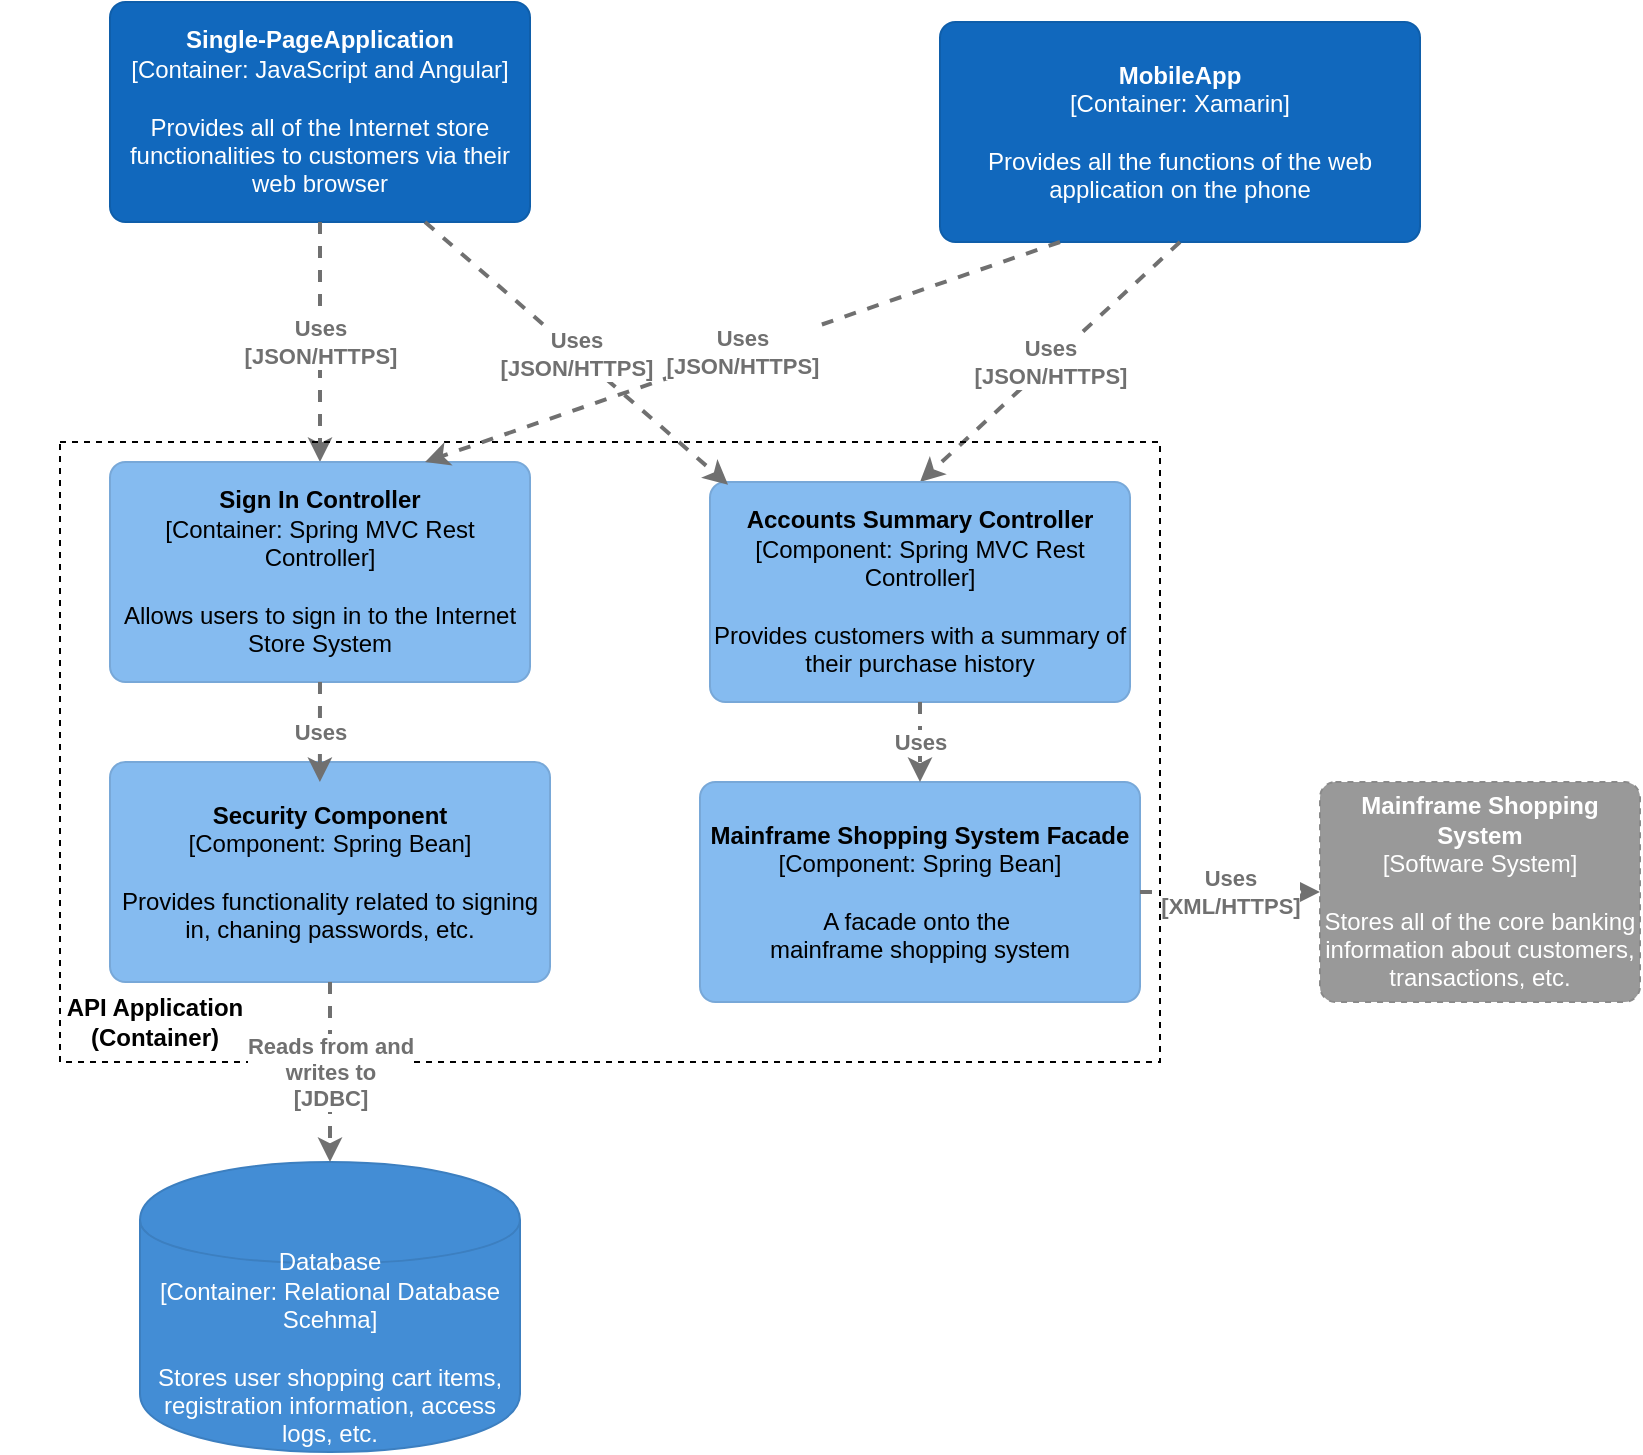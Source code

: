<mxfile version="12.8.1" type="device"><diagram id="VVXLGT4VvB4sL21BGPpe" name="Page-1"><mxGraphModel dx="1209" dy="573" grid="1" gridSize="10" guides="1" tooltips="1" connect="1" arrows="1" fold="1" page="1" pageScale="1" pageWidth="850" pageHeight="1100" math="0" shadow="0"><root><mxCell id="0"/><mxCell id="1" parent="0"/><object label="&lt;b&gt;MobileApp&lt;/b&gt;&lt;br&gt;&lt;div&gt;[Container: Xamarin]&lt;/div&gt;&lt;div&gt;&lt;br&gt;&lt;/div&gt;&lt;div&gt;Provides all the functions of the web application on the phone&lt;/div&gt;" placeholders="1" c4Name="name" c4Type="SoftwareSystem" c4Description="Description" id="XAYLI1gqD6Dr1wcHWDgz-3"><mxCell style="rounded=1;whiteSpace=wrap;html=1;labelBackgroundColor=none;fillColor=#1168bd;fontColor=#ffffff;align=center;arcSize=7;strokeColor=#0f5eaa;" vertex="1" parent="1"><mxGeometry x="480" y="150" width="240" height="110" as="geometry"/><C4SoftwareSystem as="c4"/></mxCell></object><object label="&lt;b&gt;Single-PageApplication&lt;/b&gt;&lt;br&gt;&lt;div&gt;[Container: JavaScript and Angular]&lt;/div&gt;&lt;div&gt;&lt;br&gt;&lt;/div&gt;&lt;div&gt;Provides all of the Internet store functionalities to customers via their web browser&lt;/div&gt;" placeholders="1" c4Name="name" c4Type="SoftwareSystem" c4Description="Description" id="XAYLI1gqD6Dr1wcHWDgz-4"><mxCell style="rounded=1;whiteSpace=wrap;html=1;labelBackgroundColor=none;fillColor=#1168bd;fontColor=#ffffff;align=center;arcSize=7;strokeColor=#0f5eaa;" vertex="1" parent="1"><mxGeometry x="65" y="140" width="210" height="110" as="geometry"/><C4SoftwareSystem as="c4"/></mxCell></object><object label="&lt;div style=&quot;text-align: left&quot;&gt;&lt;div style=&quot;text-align: center&quot;&gt;&lt;b&gt;Uses&lt;/b&gt;&lt;/div&gt;&lt;div style=&quot;text-align: center&quot;&gt;&lt;b&gt;[JSON/HTTPS]&lt;/b&gt;&lt;/div&gt;&lt;/div&gt;" c4Type="Relationship" c4Description="Description" c4Technology="technology" id="XAYLI1gqD6Dr1wcHWDgz-7"><mxCell style="edgeStyle=none;rounded=0;html=1;jettySize=auto;orthogonalLoop=1;strokeColor=#707070;strokeWidth=2;fontColor=#707070;jumpStyle=none;dashed=1;exitX=0.5;exitY=1;exitDx=0;exitDy=0;entryX=0.5;entryY=0;entryDx=0;entryDy=0;" edge="1" parent="1" source="XAYLI1gqD6Dr1wcHWDgz-4"><mxGeometry width="160" relative="1" as="geometry"><mxPoint x="510" y="590" as="sourcePoint"/><mxPoint x="170" y="370" as="targetPoint"/></mxGeometry><C4Relationship as="c4"/></mxCell></object><object label="&lt;div style=&quot;text-align: left&quot;&gt;&lt;div style=&quot;text-align: center&quot;&gt;&lt;b&gt;Uses&lt;/b&gt;&lt;/div&gt;&lt;div style=&quot;text-align: center&quot;&gt;&lt;b&gt;[JSON/HTTPS]&lt;/b&gt;&lt;/div&gt;&lt;/div&gt;" c4Type="Relationship" c4Description="Description" c4Technology="technology" id="XAYLI1gqD6Dr1wcHWDgz-8"><mxCell style="edgeStyle=none;rounded=0;html=1;jettySize=auto;orthogonalLoop=1;strokeColor=#707070;strokeWidth=2;fontColor=#707070;jumpStyle=none;dashed=1;exitX=0.5;exitY=1;exitDx=0;exitDy=0;entryX=0.5;entryY=0;entryDx=0;entryDy=0;" edge="1" parent="1" source="XAYLI1gqD6Dr1wcHWDgz-3" target="XAYLI1gqD6Dr1wcHWDgz-19"><mxGeometry width="160" relative="1" as="geometry"><mxPoint x="610" y="590" as="sourcePoint"/><mxPoint x="470" y="390" as="targetPoint"/></mxGeometry><C4Relationship as="c4"/></mxCell></object><object label="&lt;span&gt;Database&lt;/span&gt;&lt;div&gt;[Container: Relational Database Scehma]&lt;/div&gt;&lt;div&gt;&lt;br&gt;&lt;/div&gt;&lt;div&gt;Stores user shopping cart items, registration information, access logs, etc.&lt;/div&gt;" placeholders="1" c4Type="Database" c4Technology="technology" c4Description="Description" id="XAYLI1gqD6Dr1wcHWDgz-9"><mxCell style="shape=cylinder;whiteSpace=wrap;html=1;boundedLbl=1;rounded=0;labelBackgroundColor=none;fillColor=#438dd5;fontSize=12;fontColor=#ffffff;align=center;strokeColor=#3c7fc0;" vertex="1" parent="1"><mxGeometry x="80" y="720" width="190" height="145" as="geometry"/><C4Database as="c4"/></mxCell></object><object label="&lt;b&gt;Sign In Controller&lt;/b&gt;&lt;br&gt;&lt;div&gt;[Container: Spring MVC Rest Controller]&lt;/div&gt;&lt;div&gt;&lt;br&gt;&lt;/div&gt;&lt;div&gt;Allows users to sign in to the Internet Store System&lt;/div&gt;" placeholders="1" c4Name="name" c4Type="Component" c4Technology="technology" c4Description="Description" id="XAYLI1gqD6Dr1wcHWDgz-18"><mxCell style="rounded=1;whiteSpace=wrap;html=1;labelBackgroundColor=none;fillColor=#85bbf0;fontColor=#000000;align=center;arcSize=7;strokeColor=#78a8d8;" vertex="1" parent="1"><mxGeometry x="65" y="370" width="210" height="110" as="geometry"/><C4Component as="c4"/></mxCell></object><object label="&lt;b&gt;Accounts Summary Controller&lt;/b&gt;&lt;br&gt;&lt;div&gt;[Component: Spring MVC Rest Controller&lt;span&gt;]&lt;/span&gt;&lt;/div&gt;&lt;div&gt;&lt;br&gt;&lt;/div&gt;&lt;div&gt;Provides customers with a summary of their purchase history&lt;/div&gt;" placeholders="1" c4Name="name" c4Type="Component" c4Technology="technology" c4Description="Description" id="XAYLI1gqD6Dr1wcHWDgz-19"><mxCell style="rounded=1;whiteSpace=wrap;html=1;labelBackgroundColor=none;fillColor=#85bbf0;fontColor=#000000;align=center;arcSize=7;strokeColor=#78a8d8;" vertex="1" parent="1"><mxGeometry x="365" y="380" width="210" height="110" as="geometry"/><C4Component as="c4"/></mxCell></object><object label="&lt;b&gt;Security Component&lt;/b&gt;&lt;br&gt;&lt;div&gt;[Component: Spring Bean&lt;span&gt;]&lt;/span&gt;&lt;/div&gt;&lt;div&gt;&lt;br&gt;&lt;/div&gt;&lt;div&gt;Provides functionality related to signing in, chaning passwords, etc.&lt;/div&gt;" placeholders="1" c4Name="name" c4Type="Component" c4Technology="technology" c4Description="Description" id="XAYLI1gqD6Dr1wcHWDgz-21"><mxCell style="rounded=1;whiteSpace=wrap;html=1;labelBackgroundColor=none;fillColor=#85bbf0;fontColor=#000000;align=center;arcSize=7;strokeColor=#78a8d8;" vertex="1" parent="1"><mxGeometry x="65" y="520" width="220" height="110" as="geometry"/><C4Component as="c4"/></mxCell></object><object label="&lt;div style=&quot;text-align: left&quot;&gt;&lt;div style=&quot;text-align: center&quot;&gt;&lt;b&gt;Uses&lt;/b&gt;&lt;/div&gt;&lt;/div&gt;" c4Type="Relationship" c4Description="Description" c4Technology="technology" id="XAYLI1gqD6Dr1wcHWDgz-22"><mxCell style="edgeStyle=none;rounded=0;html=1;entryX=0.477;entryY=0.091;jettySize=auto;orthogonalLoop=1;strokeColor=#707070;strokeWidth=2;fontColor=#707070;jumpStyle=none;dashed=1;exitX=0.5;exitY=1;exitDx=0;exitDy=0;entryDx=0;entryDy=0;entryPerimeter=0;" edge="1" parent="1" source="XAYLI1gqD6Dr1wcHWDgz-18" target="XAYLI1gqD6Dr1wcHWDgz-21"><mxGeometry width="160" relative="1" as="geometry"><mxPoint x="285" y="575" as="sourcePoint"/><mxPoint x="445" y="575" as="targetPoint"/></mxGeometry><C4Relationship as="c4"/></mxCell></object><object label="&lt;b&gt;Mainframe Shopping System Facade&lt;/b&gt;&lt;br&gt;&lt;div&gt;[Component: Spring Bean&lt;span&gt;]&lt;/span&gt;&lt;/div&gt;&lt;div&gt;&lt;br&gt;&lt;/div&gt;&lt;div&gt;A facade onto the&amp;nbsp;&lt;/div&gt;&lt;div&gt;mainframe shopping system&lt;/div&gt;" placeholders="1" c4Name="name" c4Type="Component" c4Technology="technology" c4Description="Description" id="XAYLI1gqD6Dr1wcHWDgz-23"><mxCell style="rounded=1;whiteSpace=wrap;html=1;labelBackgroundColor=none;fillColor=#85bbf0;fontColor=#000000;align=center;arcSize=7;strokeColor=#78a8d8;" vertex="1" parent="1"><mxGeometry x="360" y="530" width="220" height="110" as="geometry"/><C4Component as="c4"/></mxCell></object><object label="&lt;div style=&quot;text-align: left&quot;&gt;&lt;div style=&quot;text-align: center&quot;&gt;&lt;b&gt;Uses&lt;/b&gt;&lt;/div&gt;&lt;/div&gt;" c4Type="Relationship" c4Description="Description" c4Technology="technology" id="XAYLI1gqD6Dr1wcHWDgz-24"><mxCell style="edgeStyle=none;rounded=0;html=1;entryX=0.5;entryY=0;jettySize=auto;orthogonalLoop=1;strokeColor=#707070;strokeWidth=2;fontColor=#707070;jumpStyle=none;dashed=1;exitX=0.5;exitY=1;exitDx=0;exitDy=0;entryDx=0;entryDy=0;" edge="1" parent="1" source="XAYLI1gqD6Dr1wcHWDgz-19" target="XAYLI1gqD6Dr1wcHWDgz-23"><mxGeometry width="160" relative="1" as="geometry"><mxPoint x="390" y="670" as="sourcePoint"/><mxPoint x="550" y="670" as="targetPoint"/></mxGeometry><C4Relationship as="c4"/></mxCell></object><mxCell id="XAYLI1gqD6Dr1wcHWDgz-25" value="" style="rounded=0;whiteSpace=wrap;html=1;fillColor=none;dashed=1;" vertex="1" parent="1"><mxGeometry x="40" y="360" width="550" height="310" as="geometry"/></mxCell><mxCell id="XAYLI1gqD6Dr1wcHWDgz-26" value="&lt;b&gt;&lt;font style=&quot;font-size: 12px&quot;&gt;API Application&lt;br&gt;(Container)&lt;br&gt;&lt;/font&gt;&lt;/b&gt;" style="text;html=1;strokeColor=none;fillColor=none;align=center;verticalAlign=middle;whiteSpace=wrap;rounded=0;dashed=1;" vertex="1" parent="1"><mxGeometry x="10" y="640" width="155" height="20" as="geometry"/></mxCell><object label="&lt;div style=&quot;text-align: left&quot;&gt;&lt;div style=&quot;text-align: center&quot;&gt;&lt;b&gt;Reads from and&lt;/b&gt;&lt;/div&gt;&lt;div style=&quot;text-align: center&quot;&gt;&lt;b&gt;writes to&lt;/b&gt;&lt;/div&gt;&lt;div style=&quot;text-align: center&quot;&gt;&lt;b&gt;[JDBC]&lt;/b&gt;&lt;/div&gt;&lt;/div&gt;" c4Type="Relationship" c4Description="Description" c4Technology="technology" id="XAYLI1gqD6Dr1wcHWDgz-29"><mxCell style="edgeStyle=none;rounded=0;html=1;jettySize=auto;orthogonalLoop=1;strokeColor=#707070;strokeWidth=2;fontColor=#707070;jumpStyle=none;dashed=1;exitX=0.5;exitY=1;exitDx=0;exitDy=0;" edge="1" parent="1" source="XAYLI1gqD6Dr1wcHWDgz-21" target="XAYLI1gqD6Dr1wcHWDgz-9"><mxGeometry width="160" relative="1" as="geometry"><mxPoint x="340" y="730" as="sourcePoint"/><mxPoint x="500" y="770" as="targetPoint"/></mxGeometry><C4Relationship as="c4"/></mxCell></object><object label="&lt;b&gt;Mainframe Shopping System&lt;/b&gt;&lt;br&gt;&lt;div&gt;[Software System]&lt;/div&gt;&lt;div&gt;&lt;br&gt;&lt;/div&gt;&lt;div&gt;Stores all of the core banking information about customers, transactions, etc.&lt;br&gt;&lt;/div&gt;" placeholders="1" c4Name="name" c4Type="SoftwareSystemDependency" c4Description="Description" id="XAYLI1gqD6Dr1wcHWDgz-30"><mxCell style="rounded=1;whiteSpace=wrap;html=1;labelBackgroundColor=none;fillColor=#999999;fontColor=#ffffff;align=center;arcSize=7;strokeColor=#8a8a8a;dashed=1;" vertex="1" parent="1"><mxGeometry x="670" y="530" width="160" height="110" as="geometry"/><C4SoftwareSystemDependency as="c4"/></mxCell></object><object label="&lt;div style=&quot;text-align: left&quot;&gt;&lt;div style=&quot;text-align: center&quot;&gt;&lt;b&gt;Uses&lt;/b&gt;&lt;/div&gt;&lt;div style=&quot;text-align: center&quot;&gt;&lt;b&gt;[XML/HTTPS]&lt;/b&gt;&lt;/div&gt;&lt;/div&gt;" c4Type="Relationship" c4Description="Description" c4Technology="technology" id="XAYLI1gqD6Dr1wcHWDgz-31"><mxCell style="edgeStyle=none;rounded=0;html=1;entryX=0;entryY=0.5;jettySize=auto;orthogonalLoop=1;strokeColor=#707070;strokeWidth=2;fontColor=#707070;jumpStyle=none;dashed=1;exitX=1;exitY=0.5;exitDx=0;exitDy=0;entryDx=0;entryDy=0;" edge="1" parent="1" source="XAYLI1gqD6Dr1wcHWDgz-23" target="XAYLI1gqD6Dr1wcHWDgz-30"><mxGeometry width="160" relative="1" as="geometry"><mxPoint x="640" y="520" as="sourcePoint"/><mxPoint x="760" y="460" as="targetPoint"/></mxGeometry><C4Relationship as="c4"/></mxCell></object><object label="&lt;div style=&quot;text-align: left&quot;&gt;&lt;div style=&quot;text-align: center&quot;&gt;&lt;b&gt;Uses&lt;/b&gt;&lt;/div&gt;&lt;div style=&quot;text-align: center&quot;&gt;&lt;b&gt;[JSON/HTTPS]&lt;/b&gt;&lt;/div&gt;&lt;/div&gt;" c4Type="Relationship" c4Description="Description" c4Technology="technology" id="XAYLI1gqD6Dr1wcHWDgz-32"><mxCell style="edgeStyle=none;rounded=0;html=1;jettySize=auto;orthogonalLoop=1;strokeColor=#707070;strokeWidth=2;fontColor=#707070;jumpStyle=none;dashed=1;exitX=0.25;exitY=1;exitDx=0;exitDy=0;entryX=0.75;entryY=0;entryDx=0;entryDy=0;" edge="1" parent="1" source="XAYLI1gqD6Dr1wcHWDgz-3" target="XAYLI1gqD6Dr1wcHWDgz-18"><mxGeometry width="160" relative="1" as="geometry"><mxPoint x="480" y="260" as="sourcePoint"/><mxPoint x="280" y="300" as="targetPoint"/></mxGeometry><C4Relationship as="c4"/></mxCell></object><object label="&lt;div style=&quot;text-align: left&quot;&gt;&lt;div style=&quot;text-align: center&quot;&gt;&lt;b&gt;Uses&lt;/b&gt;&lt;/div&gt;&lt;div style=&quot;text-align: center&quot;&gt;&lt;b&gt;[JSON/HTTPS]&lt;/b&gt;&lt;/div&gt;&lt;/div&gt;" c4Type="Relationship" c4Description="Description" c4Technology="technology" id="XAYLI1gqD6Dr1wcHWDgz-33"><mxCell style="edgeStyle=none;rounded=0;html=1;jettySize=auto;orthogonalLoop=1;strokeColor=#707070;strokeWidth=2;fontColor=#707070;jumpStyle=none;dashed=1;exitX=0.75;exitY=1;exitDx=0;exitDy=0;entryX=0.043;entryY=0.012;entryDx=0;entryDy=0;entryPerimeter=0;" edge="1" parent="1" source="XAYLI1gqD6Dr1wcHWDgz-4" target="XAYLI1gqD6Dr1wcHWDgz-19"><mxGeometry width="160" relative="1" as="geometry"><mxPoint x="180" y="260" as="sourcePoint"/><mxPoint x="180" y="380" as="targetPoint"/></mxGeometry><C4Relationship as="c4"/></mxCell></object></root></mxGraphModel></diagram></mxfile>